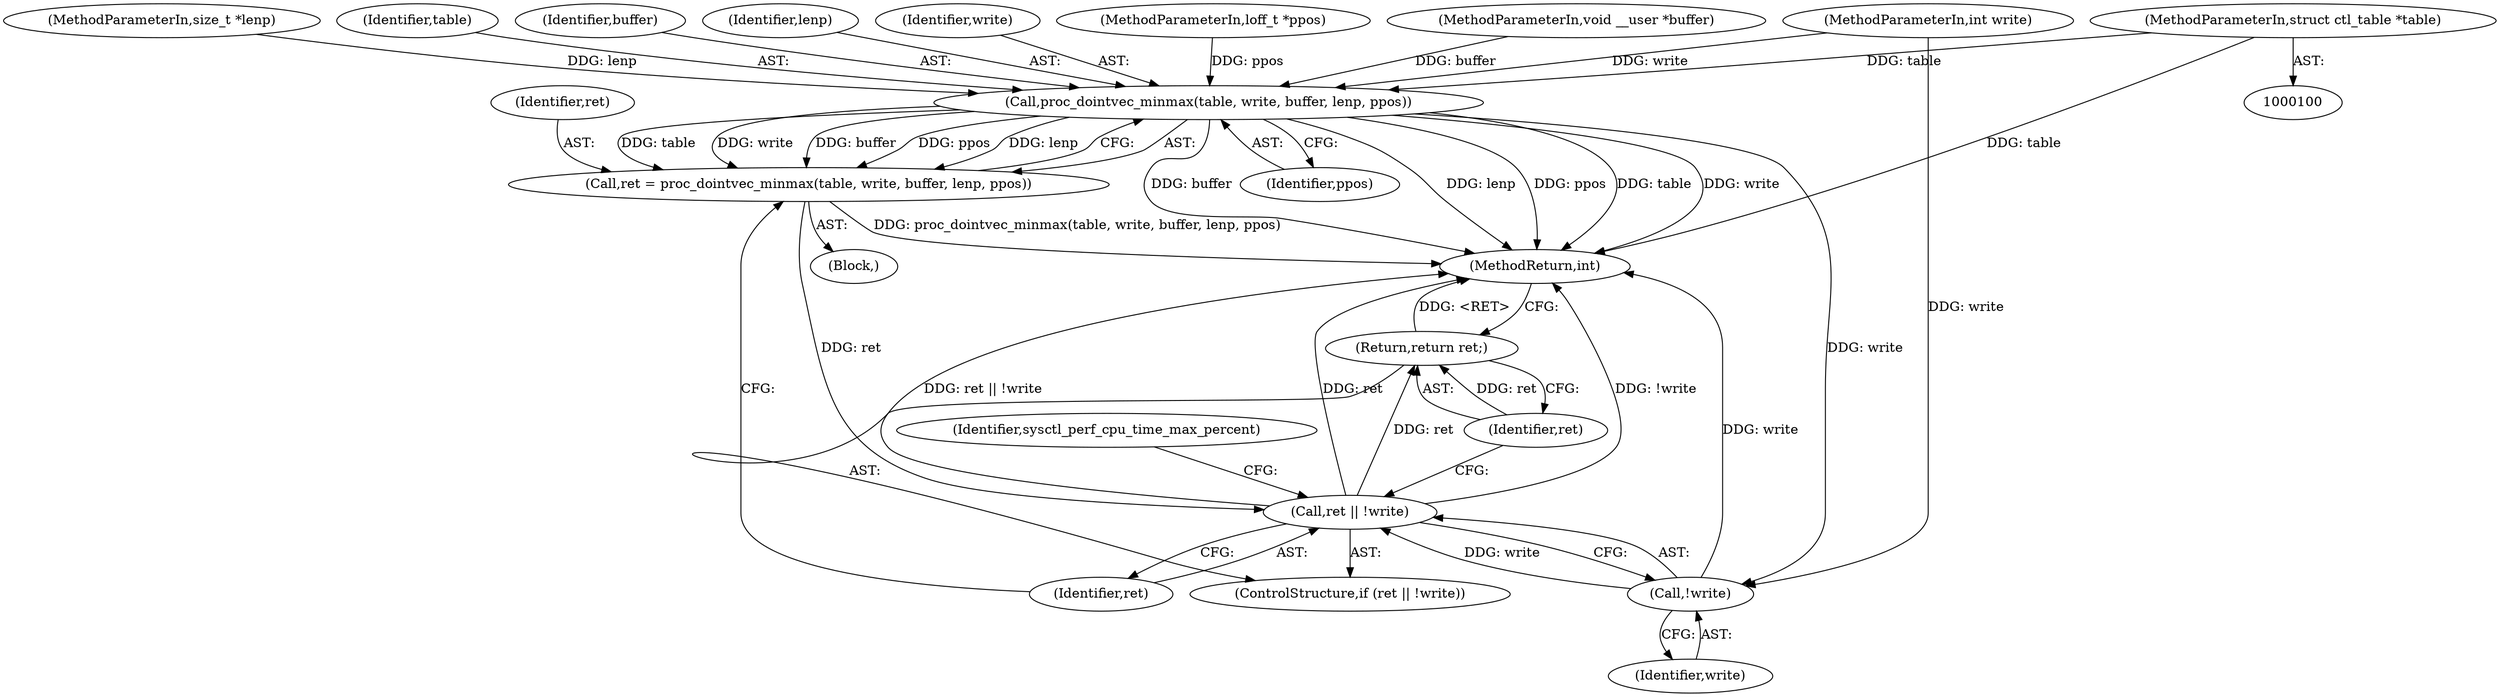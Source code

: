 digraph "0_linux_1572e45a924f254d9570093abde46430c3172e3d@pointer" {
"1000101" [label="(MethodParameterIn,struct ctl_table *table)"];
"1000110" [label="(Call,proc_dointvec_minmax(table, write, buffer, lenp, ppos))"];
"1000108" [label="(Call,ret = proc_dointvec_minmax(table, write, buffer, lenp, ppos))"];
"1000117" [label="(Call,ret || !write)"];
"1000121" [label="(Return,return ret;)"];
"1000119" [label="(Call,!write)"];
"1000118" [label="(Identifier,ret)"];
"1000111" [label="(Identifier,table)"];
"1000113" [label="(Identifier,buffer)"];
"1000119" [label="(Call,!write)"];
"1000114" [label="(Identifier,lenp)"];
"1000106" [label="(Block,)"];
"1000105" [label="(MethodParameterIn,loff_t *ppos)"];
"1000120" [label="(Identifier,write)"];
"1000103" [label="(MethodParameterIn,void __user *buffer)"];
"1000108" [label="(Call,ret = proc_dointvec_minmax(table, write, buffer, lenp, ppos))"];
"1000122" [label="(Identifier,ret)"];
"1000115" [label="(Identifier,ppos)"];
"1000140" [label="(MethodReturn,int)"];
"1000104" [label="(MethodParameterIn,size_t *lenp)"];
"1000102" [label="(MethodParameterIn,int write)"];
"1000126" [label="(Identifier,sysctl_perf_cpu_time_max_percent)"];
"1000117" [label="(Call,ret || !write)"];
"1000110" [label="(Call,proc_dointvec_minmax(table, write, buffer, lenp, ppos))"];
"1000116" [label="(ControlStructure,if (ret || !write))"];
"1000109" [label="(Identifier,ret)"];
"1000112" [label="(Identifier,write)"];
"1000121" [label="(Return,return ret;)"];
"1000101" [label="(MethodParameterIn,struct ctl_table *table)"];
"1000101" -> "1000100"  [label="AST: "];
"1000101" -> "1000140"  [label="DDG: table"];
"1000101" -> "1000110"  [label="DDG: table"];
"1000110" -> "1000108"  [label="AST: "];
"1000110" -> "1000115"  [label="CFG: "];
"1000111" -> "1000110"  [label="AST: "];
"1000112" -> "1000110"  [label="AST: "];
"1000113" -> "1000110"  [label="AST: "];
"1000114" -> "1000110"  [label="AST: "];
"1000115" -> "1000110"  [label="AST: "];
"1000108" -> "1000110"  [label="CFG: "];
"1000110" -> "1000140"  [label="DDG: lenp"];
"1000110" -> "1000140"  [label="DDG: ppos"];
"1000110" -> "1000140"  [label="DDG: table"];
"1000110" -> "1000140"  [label="DDG: write"];
"1000110" -> "1000140"  [label="DDG: buffer"];
"1000110" -> "1000108"  [label="DDG: table"];
"1000110" -> "1000108"  [label="DDG: write"];
"1000110" -> "1000108"  [label="DDG: buffer"];
"1000110" -> "1000108"  [label="DDG: ppos"];
"1000110" -> "1000108"  [label="DDG: lenp"];
"1000102" -> "1000110"  [label="DDG: write"];
"1000103" -> "1000110"  [label="DDG: buffer"];
"1000104" -> "1000110"  [label="DDG: lenp"];
"1000105" -> "1000110"  [label="DDG: ppos"];
"1000110" -> "1000119"  [label="DDG: write"];
"1000108" -> "1000106"  [label="AST: "];
"1000109" -> "1000108"  [label="AST: "];
"1000118" -> "1000108"  [label="CFG: "];
"1000108" -> "1000140"  [label="DDG: proc_dointvec_minmax(table, write, buffer, lenp, ppos)"];
"1000108" -> "1000117"  [label="DDG: ret"];
"1000117" -> "1000116"  [label="AST: "];
"1000117" -> "1000118"  [label="CFG: "];
"1000117" -> "1000119"  [label="CFG: "];
"1000118" -> "1000117"  [label="AST: "];
"1000119" -> "1000117"  [label="AST: "];
"1000122" -> "1000117"  [label="CFG: "];
"1000126" -> "1000117"  [label="CFG: "];
"1000117" -> "1000140"  [label="DDG: ret || !write"];
"1000117" -> "1000140"  [label="DDG: ret"];
"1000117" -> "1000140"  [label="DDG: !write"];
"1000119" -> "1000117"  [label="DDG: write"];
"1000117" -> "1000121"  [label="DDG: ret"];
"1000121" -> "1000116"  [label="AST: "];
"1000121" -> "1000122"  [label="CFG: "];
"1000122" -> "1000121"  [label="AST: "];
"1000140" -> "1000121"  [label="CFG: "];
"1000121" -> "1000140"  [label="DDG: <RET>"];
"1000122" -> "1000121"  [label="DDG: ret"];
"1000119" -> "1000120"  [label="CFG: "];
"1000120" -> "1000119"  [label="AST: "];
"1000119" -> "1000140"  [label="DDG: write"];
"1000102" -> "1000119"  [label="DDG: write"];
}
